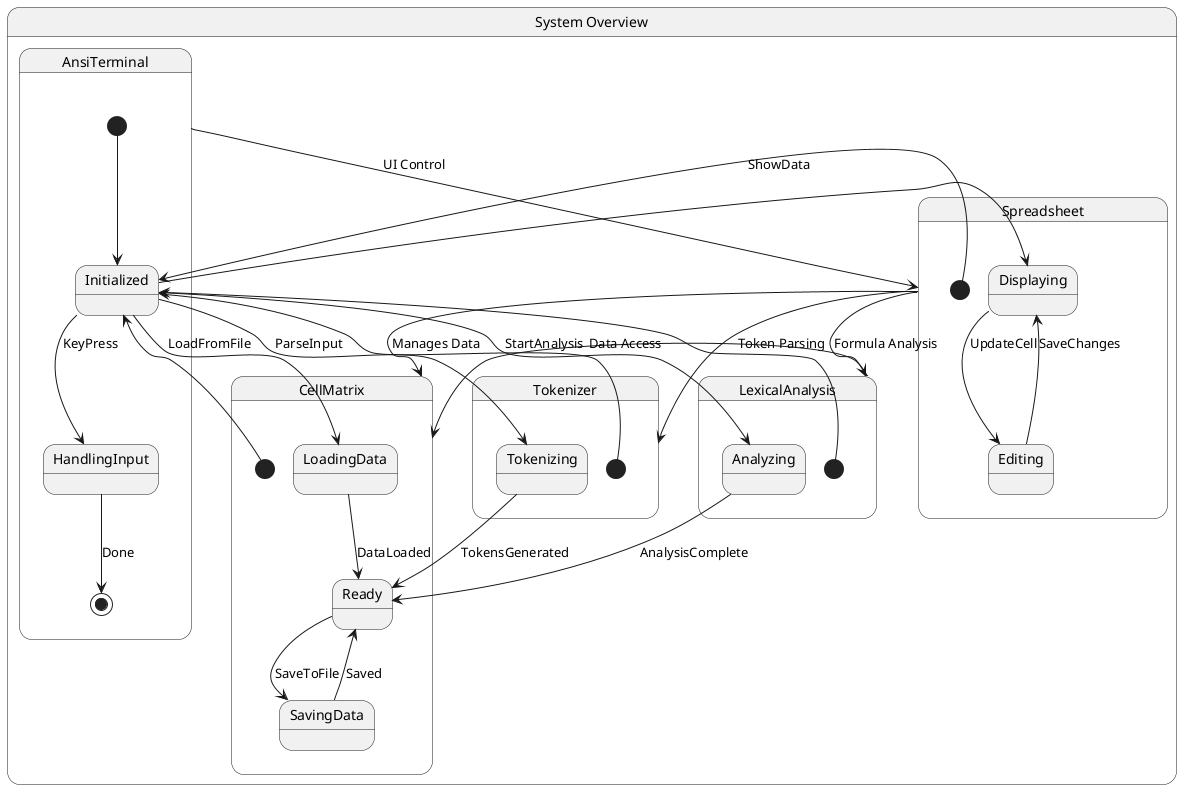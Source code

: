 @startuml
state "System Overview" as System {
    state "AnsiTerminal" as AnsiTerminal {
        [*] --> Initialized
        Initialized --> HandlingInput: KeyPress
        HandlingInput --> [*]: Done
    }

    state "CellMatrix" as CellMatrix {
        [*] --> Initialized
        Initialized --> LoadingData: LoadFromFile
        LoadingData --> Ready: DataLoaded
        Ready --> SavingData: SaveToFile
        SavingData --> Ready: Saved
    }

    state "Tokenizer" as Tokenizer {
        [*] --> Initialized
        Initialized --> Tokenizing: ParseInput
        Tokenizing --> Ready: TokensGenerated
    }

    state "LexicalAnalysis" as LexicalAnalysis {
        [*] --> Initialized
        Initialized --> Analyzing: StartAnalysis
        Analyzing --> Ready: AnalysisComplete
    }

    state "Spreadsheet" as Spreadsheet {
        [*] --> Initialized
        Initialized --> Displaying: ShowData
        Displaying --> Editing: UpdateCell
        Editing --> Displaying: SaveChanges
    }

    AnsiTerminal --> Spreadsheet : UI Control
    Spreadsheet --> CellMatrix : Manages Data
    Spreadsheet --> Tokenizer : Token Parsing
    Spreadsheet --> LexicalAnalysis : Formula Analysis
    LexicalAnalysis --> CellMatrix : Data Access
@enduml